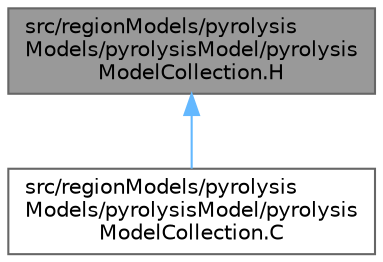digraph "src/regionModels/pyrolysisModels/pyrolysisModel/pyrolysisModelCollection.H"
{
 // LATEX_PDF_SIZE
  bgcolor="transparent";
  edge [fontname=Helvetica,fontsize=10,labelfontname=Helvetica,labelfontsize=10];
  node [fontname=Helvetica,fontsize=10,shape=box,height=0.2,width=0.4];
  Node1 [id="Node000001",label="src/regionModels/pyrolysis\lModels/pyrolysisModel/pyrolysis\lModelCollection.H",height=0.2,width=0.4,color="gray40", fillcolor="grey60", style="filled", fontcolor="black",tooltip=" "];
  Node1 -> Node2 [id="edge1_Node000001_Node000002",dir="back",color="steelblue1",style="solid",tooltip=" "];
  Node2 [id="Node000002",label="src/regionModels/pyrolysis\lModels/pyrolysisModel/pyrolysis\lModelCollection.C",height=0.2,width=0.4,color="grey40", fillcolor="white", style="filled",URL="$pyrolysisModelCollection_8C.html",tooltip=" "];
}
